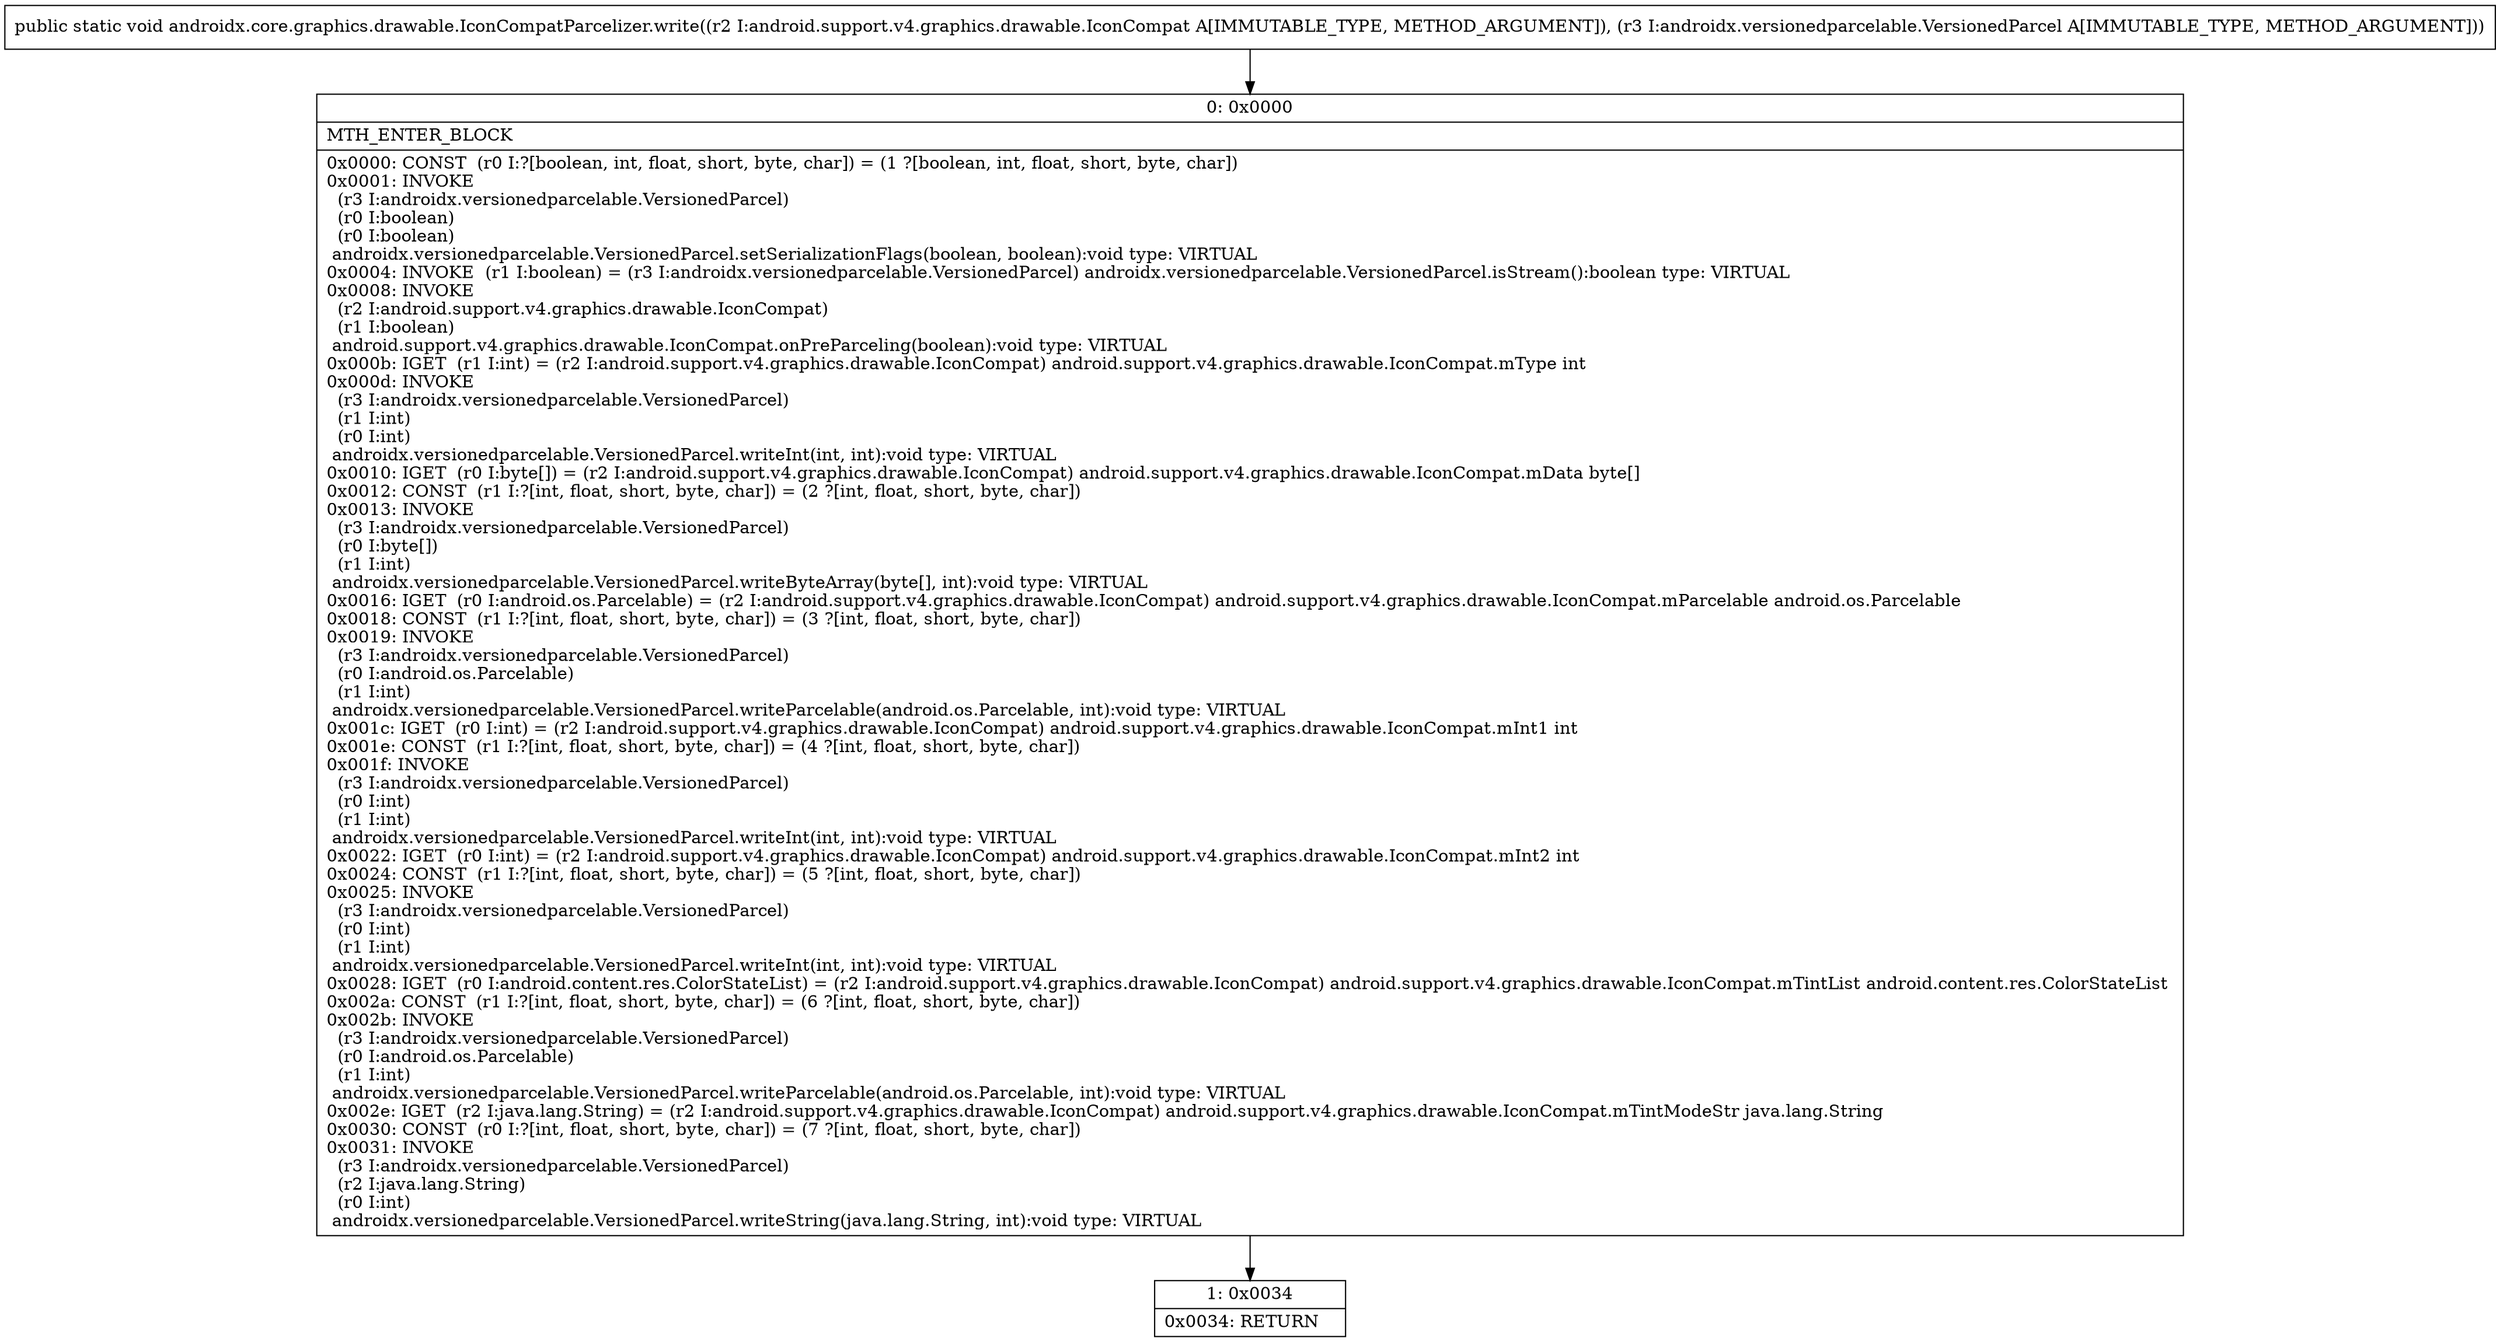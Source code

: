 digraph "CFG forandroidx.core.graphics.drawable.IconCompatParcelizer.write(Landroid\/support\/v4\/graphics\/drawable\/IconCompat;Landroidx\/versionedparcelable\/VersionedParcel;)V" {
Node_0 [shape=record,label="{0\:\ 0x0000|MTH_ENTER_BLOCK\l|0x0000: CONST  (r0 I:?[boolean, int, float, short, byte, char]) = (1 ?[boolean, int, float, short, byte, char]) \l0x0001: INVOKE  \l  (r3 I:androidx.versionedparcelable.VersionedParcel)\l  (r0 I:boolean)\l  (r0 I:boolean)\l androidx.versionedparcelable.VersionedParcel.setSerializationFlags(boolean, boolean):void type: VIRTUAL \l0x0004: INVOKE  (r1 I:boolean) = (r3 I:androidx.versionedparcelable.VersionedParcel) androidx.versionedparcelable.VersionedParcel.isStream():boolean type: VIRTUAL \l0x0008: INVOKE  \l  (r2 I:android.support.v4.graphics.drawable.IconCompat)\l  (r1 I:boolean)\l android.support.v4.graphics.drawable.IconCompat.onPreParceling(boolean):void type: VIRTUAL \l0x000b: IGET  (r1 I:int) = (r2 I:android.support.v4.graphics.drawable.IconCompat) android.support.v4.graphics.drawable.IconCompat.mType int \l0x000d: INVOKE  \l  (r3 I:androidx.versionedparcelable.VersionedParcel)\l  (r1 I:int)\l  (r0 I:int)\l androidx.versionedparcelable.VersionedParcel.writeInt(int, int):void type: VIRTUAL \l0x0010: IGET  (r0 I:byte[]) = (r2 I:android.support.v4.graphics.drawable.IconCompat) android.support.v4.graphics.drawable.IconCompat.mData byte[] \l0x0012: CONST  (r1 I:?[int, float, short, byte, char]) = (2 ?[int, float, short, byte, char]) \l0x0013: INVOKE  \l  (r3 I:androidx.versionedparcelable.VersionedParcel)\l  (r0 I:byte[])\l  (r1 I:int)\l androidx.versionedparcelable.VersionedParcel.writeByteArray(byte[], int):void type: VIRTUAL \l0x0016: IGET  (r0 I:android.os.Parcelable) = (r2 I:android.support.v4.graphics.drawable.IconCompat) android.support.v4.graphics.drawable.IconCompat.mParcelable android.os.Parcelable \l0x0018: CONST  (r1 I:?[int, float, short, byte, char]) = (3 ?[int, float, short, byte, char]) \l0x0019: INVOKE  \l  (r3 I:androidx.versionedparcelable.VersionedParcel)\l  (r0 I:android.os.Parcelable)\l  (r1 I:int)\l androidx.versionedparcelable.VersionedParcel.writeParcelable(android.os.Parcelable, int):void type: VIRTUAL \l0x001c: IGET  (r0 I:int) = (r2 I:android.support.v4.graphics.drawable.IconCompat) android.support.v4.graphics.drawable.IconCompat.mInt1 int \l0x001e: CONST  (r1 I:?[int, float, short, byte, char]) = (4 ?[int, float, short, byte, char]) \l0x001f: INVOKE  \l  (r3 I:androidx.versionedparcelable.VersionedParcel)\l  (r0 I:int)\l  (r1 I:int)\l androidx.versionedparcelable.VersionedParcel.writeInt(int, int):void type: VIRTUAL \l0x0022: IGET  (r0 I:int) = (r2 I:android.support.v4.graphics.drawable.IconCompat) android.support.v4.graphics.drawable.IconCompat.mInt2 int \l0x0024: CONST  (r1 I:?[int, float, short, byte, char]) = (5 ?[int, float, short, byte, char]) \l0x0025: INVOKE  \l  (r3 I:androidx.versionedparcelable.VersionedParcel)\l  (r0 I:int)\l  (r1 I:int)\l androidx.versionedparcelable.VersionedParcel.writeInt(int, int):void type: VIRTUAL \l0x0028: IGET  (r0 I:android.content.res.ColorStateList) = (r2 I:android.support.v4.graphics.drawable.IconCompat) android.support.v4.graphics.drawable.IconCompat.mTintList android.content.res.ColorStateList \l0x002a: CONST  (r1 I:?[int, float, short, byte, char]) = (6 ?[int, float, short, byte, char]) \l0x002b: INVOKE  \l  (r3 I:androidx.versionedparcelable.VersionedParcel)\l  (r0 I:android.os.Parcelable)\l  (r1 I:int)\l androidx.versionedparcelable.VersionedParcel.writeParcelable(android.os.Parcelable, int):void type: VIRTUAL \l0x002e: IGET  (r2 I:java.lang.String) = (r2 I:android.support.v4.graphics.drawable.IconCompat) android.support.v4.graphics.drawable.IconCompat.mTintModeStr java.lang.String \l0x0030: CONST  (r0 I:?[int, float, short, byte, char]) = (7 ?[int, float, short, byte, char]) \l0x0031: INVOKE  \l  (r3 I:androidx.versionedparcelable.VersionedParcel)\l  (r2 I:java.lang.String)\l  (r0 I:int)\l androidx.versionedparcelable.VersionedParcel.writeString(java.lang.String, int):void type: VIRTUAL \l}"];
Node_1 [shape=record,label="{1\:\ 0x0034|0x0034: RETURN   \l}"];
MethodNode[shape=record,label="{public static void androidx.core.graphics.drawable.IconCompatParcelizer.write((r2 I:android.support.v4.graphics.drawable.IconCompat A[IMMUTABLE_TYPE, METHOD_ARGUMENT]), (r3 I:androidx.versionedparcelable.VersionedParcel A[IMMUTABLE_TYPE, METHOD_ARGUMENT])) }"];
MethodNode -> Node_0;
Node_0 -> Node_1;
}

